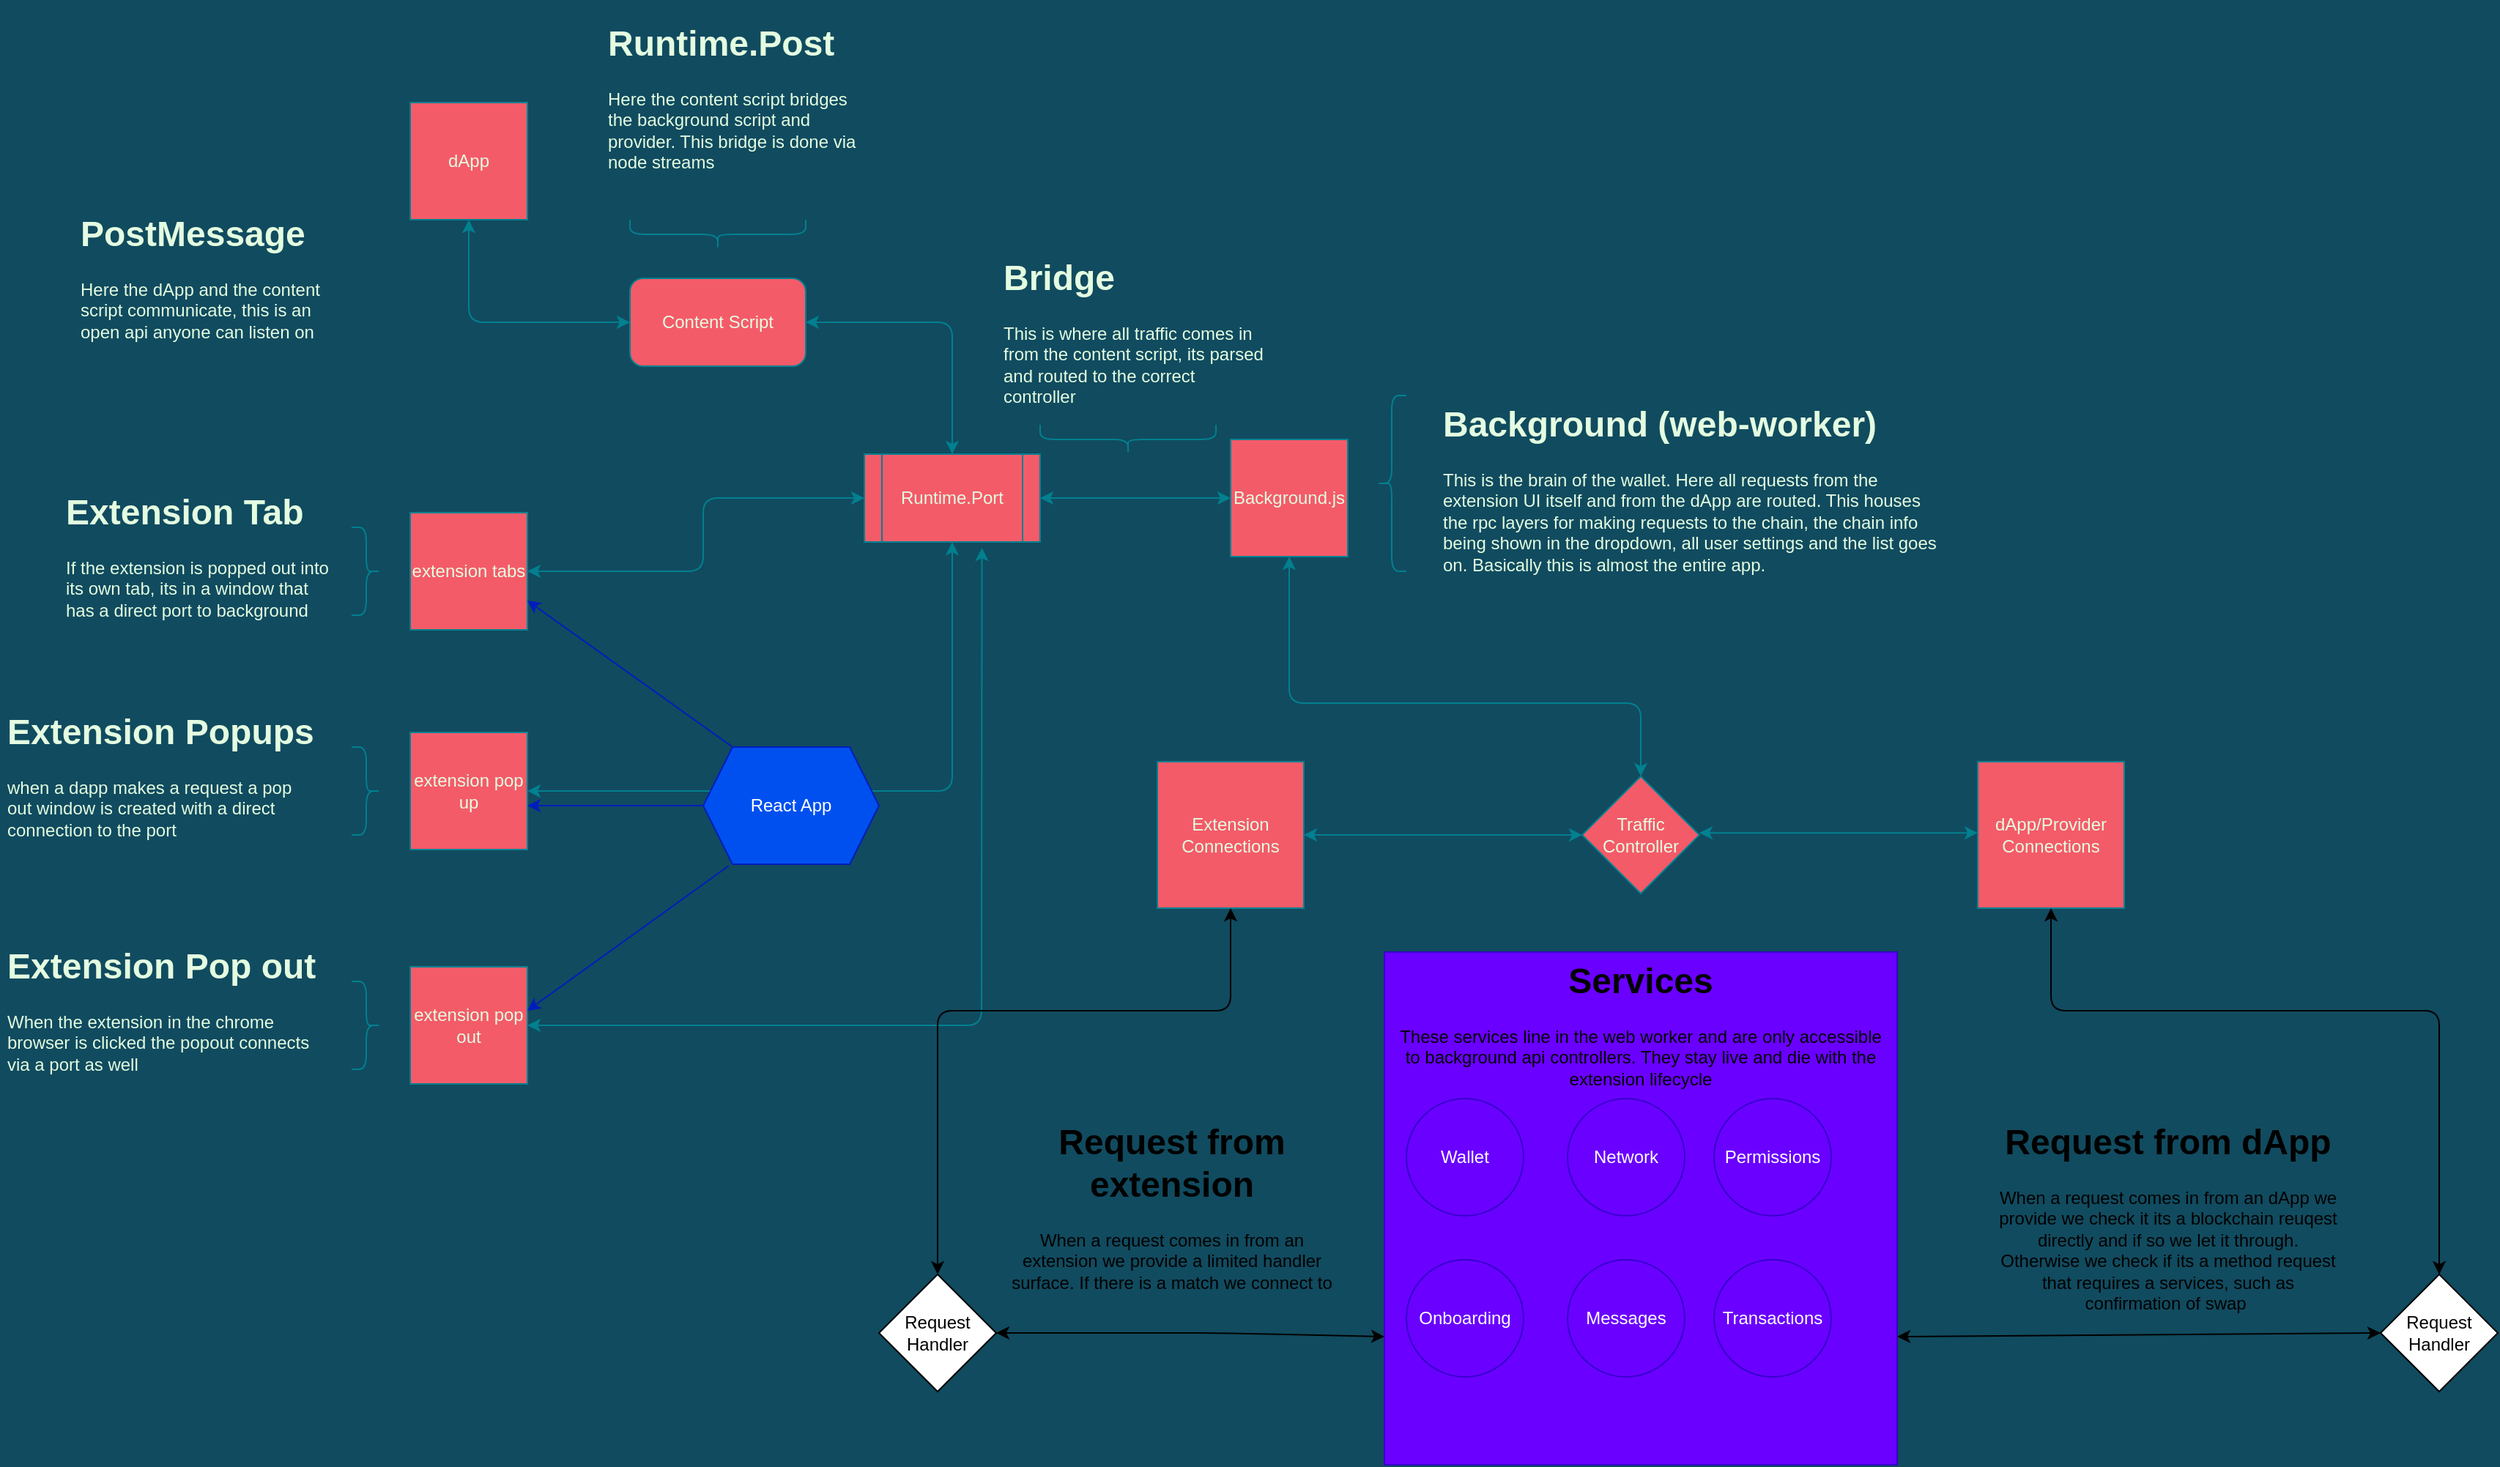 <mxfile>
    <diagram id="aZ6EJbNiV0EWviCFpwhp" name="Page-1">
        <mxGraphModel dx="3799" dy="1731" grid="1" gridSize="10" guides="1" tooltips="1" connect="1" arrows="1" fold="1" page="1" pageScale="1" pageWidth="850" pageHeight="1100" background="#114B5F" math="0" shadow="0">
            <root>
                <mxCell id="0"/>
                <mxCell id="1" parent="0"/>
                <mxCell id="2" value="Runtime.Port" style="shape=process;whiteSpace=wrap;html=1;backgroundOutline=1;fillColor=#F45B69;strokeColor=#028090;fontColor=#E4FDE1;" parent="1" vertex="1">
                    <mxGeometry x="130" y="340" width="120" height="60" as="geometry"/>
                </mxCell>
                <mxCell id="3" value="Content Script" style="rounded=1;whiteSpace=wrap;html=1;fillColor=#F45B69;strokeColor=#028090;fontColor=#E4FDE1;" parent="1" vertex="1">
                    <mxGeometry x="-30" y="220" width="120" height="60" as="geometry"/>
                </mxCell>
                <mxCell id="4" value="" style="endArrow=classic;startArrow=classic;html=1;entryX=1;entryY=0.5;entryDx=0;entryDy=0;exitX=0.5;exitY=0;exitDx=0;exitDy=0;labelBackgroundColor=#114B5F;strokeColor=#028090;fontColor=#E4FDE1;" parent="1" source="2" target="3" edge="1">
                    <mxGeometry width="50" height="50" relative="1" as="geometry">
                        <mxPoint x="30" y="320" as="sourcePoint"/>
                        <mxPoint x="80" y="270" as="targetPoint"/>
                        <Array as="points">
                            <mxPoint x="190" y="250"/>
                        </Array>
                    </mxGeometry>
                </mxCell>
                <mxCell id="5" value="dApp" style="whiteSpace=wrap;html=1;aspect=fixed;fillColor=#F45B69;strokeColor=#028090;fontColor=#E4FDE1;" parent="1" vertex="1">
                    <mxGeometry x="-180" y="100" width="80" height="80" as="geometry"/>
                </mxCell>
                <mxCell id="6" value="" style="endArrow=classic;startArrow=classic;html=1;entryX=0.5;entryY=1;entryDx=0;entryDy=0;exitX=0;exitY=0.5;exitDx=0;exitDy=0;labelBackgroundColor=#114B5F;strokeColor=#028090;fontColor=#E4FDE1;" parent="1" source="3" target="5" edge="1">
                    <mxGeometry width="50" height="50" relative="1" as="geometry">
                        <mxPoint x="-170" y="230" as="sourcePoint"/>
                        <mxPoint x="-120" y="180" as="targetPoint"/>
                        <Array as="points">
                            <mxPoint x="-140" y="250"/>
                        </Array>
                    </mxGeometry>
                </mxCell>
                <mxCell id="7" value="" style="shape=curlyBracket;whiteSpace=wrap;html=1;rounded=1;direction=west;fillColor=#F45B69;strokeColor=#028090;fontColor=#E4FDE1;" parent="1" vertex="1">
                    <mxGeometry x="-220" y="390" width="20" height="60" as="geometry"/>
                </mxCell>
                <mxCell id="8" value="&lt;h1&gt;PostMessage&lt;/h1&gt;&lt;p&gt;Here the dApp and the content script communicate, this is an open api anyone can listen on&lt;/p&gt;" style="text;html=1;strokeColor=none;fillColor=none;spacing=5;spacingTop=-20;whiteSpace=wrap;overflow=hidden;rounded=0;fontColor=#E4FDE1;" parent="1" vertex="1">
                    <mxGeometry x="-410" y="170" width="190" height="120" as="geometry"/>
                </mxCell>
                <mxCell id="9" value="" style="shape=curlyBracket;whiteSpace=wrap;html=1;rounded=1;direction=north;fillColor=#F45B69;strokeColor=#028090;fontColor=#E4FDE1;" parent="1" vertex="1">
                    <mxGeometry x="-30" y="180" width="120" height="20" as="geometry"/>
                </mxCell>
                <mxCell id="10" value="&lt;h1&gt;Runtime.Post&lt;/h1&gt;&lt;p&gt;Here the content script bridges the background script and provider. This bridge is done via node streams&lt;/p&gt;" style="text;html=1;strokeColor=none;fillColor=none;spacing=5;spacingTop=-20;whiteSpace=wrap;overflow=hidden;rounded=0;fontColor=#E4FDE1;" parent="1" vertex="1">
                    <mxGeometry x="-50" y="40" width="190" height="120" as="geometry"/>
                </mxCell>
                <mxCell id="11" value="Background.js" style="whiteSpace=wrap;html=1;aspect=fixed;fillColor=#F45B69;strokeColor=#028090;fontColor=#E4FDE1;" parent="1" vertex="1">
                    <mxGeometry x="380" y="330" width="80" height="80" as="geometry"/>
                </mxCell>
                <mxCell id="12" value="" style="endArrow=classic;startArrow=classic;html=1;entryX=0;entryY=0.5;entryDx=0;entryDy=0;exitX=1;exitY=0.5;exitDx=0;exitDy=0;labelBackgroundColor=#114B5F;strokeColor=#028090;fontColor=#E4FDE1;" parent="1" source="2" target="11" edge="1">
                    <mxGeometry width="50" height="50" relative="1" as="geometry">
                        <mxPoint x="290" y="400" as="sourcePoint"/>
                        <mxPoint x="340" y="350" as="targetPoint"/>
                    </mxGeometry>
                </mxCell>
                <mxCell id="13" value="&lt;h1&gt;Bridge&lt;/h1&gt;&lt;p&gt;This is where all traffic comes in from the content script, its parsed and routed to the correct controller&lt;/p&gt;" style="text;html=1;strokeColor=none;fillColor=none;spacing=5;spacingTop=-20;whiteSpace=wrap;overflow=hidden;rounded=0;fontColor=#E4FDE1;" parent="1" vertex="1">
                    <mxGeometry x="220" y="200" width="190" height="120" as="geometry"/>
                </mxCell>
                <mxCell id="14" value="" style="shape=curlyBracket;whiteSpace=wrap;html=1;rounded=1;direction=north;fillColor=#F45B69;strokeColor=#028090;fontColor=#E4FDE1;" parent="1" vertex="1">
                    <mxGeometry x="250" y="320" width="120" height="20" as="geometry"/>
                </mxCell>
                <mxCell id="15" value="" style="shape=curlyBracket;whiteSpace=wrap;html=1;rounded=1;direction=east;fillColor=#F45B69;strokeColor=#028090;fontColor=#E4FDE1;" parent="1" vertex="1">
                    <mxGeometry x="480" y="300" width="20" height="120" as="geometry"/>
                </mxCell>
                <mxCell id="16" value="&lt;h1&gt;Background (web-worker)&lt;/h1&gt;&lt;p&gt;This is the brain of the wallet. Here all requests from the extension UI itself and from the dApp are routed. This houses the rpc layers for making requests to the chain, the chain info being shown in the dropdown, all user settings and the list goes on. Basically this is almost the entire app.&amp;nbsp;&lt;/p&gt;" style="text;html=1;strokeColor=none;fillColor=none;spacing=5;spacingTop=-20;whiteSpace=wrap;overflow=hidden;rounded=0;fontColor=#E4FDE1;" parent="1" vertex="1">
                    <mxGeometry x="520" y="300" width="350" height="140" as="geometry"/>
                </mxCell>
                <mxCell id="17" value="" style="endArrow=classic;startArrow=classic;html=1;entryX=0.5;entryY=1;entryDx=0;entryDy=0;labelBackgroundColor=#114B5F;strokeColor=#028090;fontColor=#E4FDE1;exitX=0.5;exitY=0;exitDx=0;exitDy=0;" parent="1" target="11" edge="1" source="18">
                    <mxGeometry width="50" height="50" relative="1" as="geometry">
                        <mxPoint x="420" y="590" as="sourcePoint"/>
                        <mxPoint x="320" y="530" as="targetPoint"/>
                        <Array as="points">
                            <mxPoint x="660" y="510"/>
                            <mxPoint x="420" y="510"/>
                        </Array>
                    </mxGeometry>
                </mxCell>
                <mxCell id="18" value="Traffic Controller" style="rhombus;whiteSpace=wrap;html=1;fillColor=#F45B69;strokeColor=#028090;fontColor=#E4FDE1;" parent="1" vertex="1">
                    <mxGeometry x="620" y="560" width="80" height="80" as="geometry"/>
                </mxCell>
                <mxCell id="21" value="" style="endArrow=classic;startArrow=classic;html=1;entryX=0;entryY=0.5;entryDx=0;entryDy=0;labelBackgroundColor=#114B5F;strokeColor=#028090;fontColor=#E4FDE1;exitX=1;exitY=0.5;exitDx=0;exitDy=0;" parent="1" target="18" edge="1" source="26">
                    <mxGeometry width="50" height="50" relative="1" as="geometry">
                        <mxPoint x="420" y="870" as="sourcePoint"/>
                        <mxPoint x="460" y="640" as="targetPoint"/>
                    </mxGeometry>
                </mxCell>
                <mxCell id="26" value="Extension Connections" style="whiteSpace=wrap;html=1;aspect=fixed;fillColor=#F45B69;strokeColor=#028090;fontColor=#E4FDE1;" parent="1" vertex="1">
                    <mxGeometry x="330" y="550" width="100" height="100" as="geometry"/>
                </mxCell>
                <mxCell id="51" value="extension tabs" style="whiteSpace=wrap;html=1;aspect=fixed;fillColor=#F45B69;strokeColor=#028090;fontColor=#E4FDE1;" parent="1" vertex="1">
                    <mxGeometry x="-180" y="380" width="80" height="80" as="geometry"/>
                </mxCell>
                <mxCell id="52" value="" style="endArrow=classic;startArrow=classic;html=1;entryX=1;entryY=0.5;entryDx=0;entryDy=0;exitX=0;exitY=0.5;exitDx=0;exitDy=0;labelBackgroundColor=#114B5F;strokeColor=#028090;fontColor=#E4FDE1;" parent="1" target="51" edge="1">
                    <mxGeometry width="50" height="50" relative="1" as="geometry">
                        <mxPoint x="130" y="370" as="sourcePoint"/>
                        <mxPoint x="20" y="300" as="targetPoint"/>
                        <Array as="points">
                            <mxPoint x="20" y="370"/>
                            <mxPoint x="20" y="420"/>
                        </Array>
                    </mxGeometry>
                </mxCell>
                <mxCell id="53" value="&lt;h1&gt;Extension Tab&lt;/h1&gt;&lt;p&gt;If the extension is popped out into its own tab, its in a window that has a direct port to background&lt;/p&gt;" style="text;html=1;strokeColor=none;fillColor=none;spacing=5;spacingTop=-20;whiteSpace=wrap;overflow=hidden;rounded=0;fontColor=#E4FDE1;" vertex="1" parent="1">
                    <mxGeometry x="-420" y="360" width="190" height="120" as="geometry"/>
                </mxCell>
                <mxCell id="54" value="" style="shape=curlyBracket;whiteSpace=wrap;html=1;rounded=1;direction=west;fillColor=#F45B69;strokeColor=#028090;fontColor=#E4FDE1;" vertex="1" parent="1">
                    <mxGeometry x="-220" y="540" width="20" height="60" as="geometry"/>
                </mxCell>
                <mxCell id="55" value="extension pop up" style="whiteSpace=wrap;html=1;aspect=fixed;fillColor=#F45B69;strokeColor=#028090;fontColor=#E4FDE1;" vertex="1" parent="1">
                    <mxGeometry x="-180" y="530" width="80" height="80" as="geometry"/>
                </mxCell>
                <mxCell id="56" value="&lt;h1&gt;Extension Popups&lt;/h1&gt;&lt;p&gt;when a dapp makes a request a pop out window is created with a direct connection to the port&lt;/p&gt;" style="text;html=1;strokeColor=none;fillColor=none;spacing=5;spacingTop=-20;whiteSpace=wrap;overflow=hidden;rounded=0;fontColor=#E4FDE1;" vertex="1" parent="1">
                    <mxGeometry x="-460" y="510" width="220" height="120" as="geometry"/>
                </mxCell>
                <mxCell id="57" value="" style="endArrow=classic;startArrow=classic;html=1;entryX=1;entryY=0.5;entryDx=0;entryDy=0;exitX=0.5;exitY=1;exitDx=0;exitDy=0;labelBackgroundColor=#114B5F;strokeColor=#028090;fontColor=#E4FDE1;" edge="1" parent="1" source="2">
                    <mxGeometry width="50" height="50" relative="1" as="geometry">
                        <mxPoint x="130" y="520" as="sourcePoint"/>
                        <mxPoint x="-100" y="570" as="targetPoint"/>
                        <Array as="points">
                            <mxPoint x="190" y="570"/>
                            <mxPoint x="20" y="570"/>
                        </Array>
                    </mxGeometry>
                </mxCell>
                <mxCell id="58" value="" style="shape=curlyBracket;whiteSpace=wrap;html=1;rounded=1;direction=west;fillColor=#F45B69;strokeColor=#028090;fontColor=#E4FDE1;" vertex="1" parent="1">
                    <mxGeometry x="-220" y="700" width="20" height="60" as="geometry"/>
                </mxCell>
                <mxCell id="59" value="extension pop out" style="whiteSpace=wrap;html=1;aspect=fixed;fillColor=#F45B69;strokeColor=#028090;fontColor=#E4FDE1;" vertex="1" parent="1">
                    <mxGeometry x="-180" y="690" width="80" height="80" as="geometry"/>
                </mxCell>
                <mxCell id="60" value="&lt;h1&gt;Extension Pop out&lt;/h1&gt;&lt;p&gt;When the extension in the chrome browser is clicked the popout connects via a port as well&lt;/p&gt;" style="text;html=1;strokeColor=none;fillColor=none;spacing=5;spacingTop=-20;whiteSpace=wrap;overflow=hidden;rounded=0;fontColor=#E4FDE1;" vertex="1" parent="1">
                    <mxGeometry x="-460" y="670" width="220" height="120" as="geometry"/>
                </mxCell>
                <mxCell id="61" value="" style="endArrow=classic;startArrow=classic;html=1;entryX=1;entryY=0.5;entryDx=0;entryDy=0;exitX=0.669;exitY=1.067;exitDx=0;exitDy=0;labelBackgroundColor=#114B5F;strokeColor=#028090;fontColor=#E4FDE1;exitPerimeter=0;" edge="1" parent="1" source="2">
                    <mxGeometry width="50" height="50" relative="1" as="geometry">
                        <mxPoint x="190" y="560" as="sourcePoint"/>
                        <mxPoint x="-100" y="730" as="targetPoint"/>
                        <Array as="points">
                            <mxPoint x="210" y="730"/>
                            <mxPoint x="20" y="730"/>
                        </Array>
                    </mxGeometry>
                </mxCell>
                <mxCell id="62" value="React App" style="shape=hexagon;perimeter=hexagonPerimeter2;whiteSpace=wrap;html=1;fixedSize=1;fillColor=#0050ef;strokeColor=#001DBC;fontColor=#ffffff;" vertex="1" parent="1">
                    <mxGeometry x="20" y="540" width="120" height="80" as="geometry"/>
                </mxCell>
                <mxCell id="63" value="" style="endArrow=classic;html=1;entryX=1;entryY=0.75;entryDx=0;entryDy=0;exitX=0.167;exitY=0;exitDx=0;exitDy=0;exitPerimeter=0;fillColor=#0050ef;strokeColor=#001DBC;" edge="1" parent="1" source="62" target="51">
                    <mxGeometry width="50" height="50" relative="1" as="geometry">
                        <mxPoint x="170" y="500" as="sourcePoint"/>
                        <mxPoint x="220" y="450" as="targetPoint"/>
                    </mxGeometry>
                </mxCell>
                <mxCell id="64" value="" style="endArrow=classic;html=1;entryX=1;entryY=0.75;entryDx=0;entryDy=0;exitX=0;exitY=0.5;exitDx=0;exitDy=0;fillColor=#0050ef;strokeColor=#001DBC;" edge="1" parent="1" source="62">
                    <mxGeometry width="50" height="50" relative="1" as="geometry">
                        <mxPoint x="20.04" y="660" as="sourcePoint"/>
                        <mxPoint x="-100" y="580" as="targetPoint"/>
                    </mxGeometry>
                </mxCell>
                <mxCell id="65" value="" style="endArrow=classic;html=1;entryX=1;entryY=0.75;entryDx=0;entryDy=0;exitX=0.145;exitY=1.014;exitDx=0;exitDy=0;exitPerimeter=0;fillColor=#0050ef;strokeColor=#001DBC;" edge="1" parent="1" source="62">
                    <mxGeometry width="50" height="50" relative="1" as="geometry">
                        <mxPoint y="700" as="sourcePoint"/>
                        <mxPoint x="-100" y="720" as="targetPoint"/>
                    </mxGeometry>
                </mxCell>
                <mxCell id="66" value="dApp/Provider Connections" style="whiteSpace=wrap;html=1;aspect=fixed;fillColor=#F45B69;strokeColor=#028090;fontColor=#E4FDE1;" vertex="1" parent="1">
                    <mxGeometry x="890" y="550" width="100" height="100" as="geometry"/>
                </mxCell>
                <mxCell id="67" value="" style="endArrow=classic;startArrow=classic;html=1;entryX=0;entryY=0.5;entryDx=0;entryDy=0;labelBackgroundColor=#114B5F;strokeColor=#028090;fontColor=#E4FDE1;exitX=1;exitY=0.5;exitDx=0;exitDy=0;" edge="1" parent="1">
                    <mxGeometry width="50" height="50" relative="1" as="geometry">
                        <mxPoint x="700" y="598.57" as="sourcePoint"/>
                        <mxPoint x="890" y="598.57" as="targetPoint"/>
                    </mxGeometry>
                </mxCell>
                <mxCell id="68" value="" style="whiteSpace=wrap;html=1;aspect=fixed;fillColor=#6a00ff;strokeColor=#3700CC;fontColor=#ffffff;rounded=0;glass=0;" vertex="1" parent="1">
                    <mxGeometry x="485" y="680" width="350" height="350" as="geometry"/>
                </mxCell>
                <mxCell id="69" value="&lt;h1&gt;Services&lt;/h1&gt;&lt;p&gt;These services line in the web worker and are only accessible to background api controllers. They stay live and die with the extension lifecycle&lt;/p&gt;" style="text;html=1;strokeColor=none;fillColor=none;spacing=5;spacingTop=-20;whiteSpace=wrap;overflow=hidden;rounded=0;glass=0;align=center;" vertex="1" parent="1">
                    <mxGeometry x="490" y="680" width="340" height="120" as="geometry"/>
                </mxCell>
                <mxCell id="70" value="Wallet" style="ellipse;whiteSpace=wrap;html=1;aspect=fixed;rounded=0;glass=0;align=center;fillColor=#6a00ff;strokeColor=#3700CC;fontColor=#ffffff;" vertex="1" parent="1">
                    <mxGeometry x="500" y="780" width="80" height="80" as="geometry"/>
                </mxCell>
                <mxCell id="71" value="Network" style="ellipse;whiteSpace=wrap;html=1;aspect=fixed;rounded=0;glass=0;align=center;fillColor=#6a00ff;strokeColor=#3700CC;fontColor=#ffffff;" vertex="1" parent="1">
                    <mxGeometry x="610" y="780" width="80" height="80" as="geometry"/>
                </mxCell>
                <mxCell id="72" value="Permissions&lt;span style=&quot;color: rgba(0 , 0 , 0 , 0) ; font-family: monospace ; font-size: 0px&quot;&gt;%3CmxGraphModel%3E%3Croot%3E%3CmxCell%20id%3D%220%22%2F%3E%3CmxCell%20id%3D%221%22%20parent%3D%220%22%2F%3E%3CmxCell%20id%3D%222%22%20value%3D%22Network%22%20style%3D%22ellipse%3BwhiteSpace%3Dwrap%3Bhtml%3D1%3Baspect%3Dfixed%3Brounded%3D0%3Bglass%3D0%3Balign%3Dcenter%3BfillColor%3D%236a00ff%3BstrokeColor%3D%233700CC%3BfontColor%3D%23ffffff%3B%22%20vertex%3D%221%22%20parent%3D%221%22%3E%3CmxGeometry%20x%3D%22630%22%20y%3D%22660%22%20width%3D%2280%22%20height%3D%2280%22%20as%3D%22geometry%22%2F%3E%3C%2FmxCell%3E%3C%2Froot%3E%3C%2FmxGraphModel%3E&lt;/span&gt;" style="ellipse;whiteSpace=wrap;html=1;aspect=fixed;rounded=0;glass=0;align=center;fillColor=#6a00ff;strokeColor=#3700CC;fontColor=#ffffff;" vertex="1" parent="1">
                    <mxGeometry x="710" y="780" width="80" height="80" as="geometry"/>
                </mxCell>
                <mxCell id="73" value="Onboarding" style="ellipse;whiteSpace=wrap;html=1;aspect=fixed;rounded=0;glass=0;align=center;fillColor=#6a00ff;strokeColor=#3700CC;fontColor=#ffffff;" vertex="1" parent="1">
                    <mxGeometry x="500" y="890" width="80" height="80" as="geometry"/>
                </mxCell>
                <mxCell id="74" value="Messages" style="ellipse;whiteSpace=wrap;html=1;aspect=fixed;rounded=0;glass=0;align=center;fillColor=#6a00ff;strokeColor=#3700CC;fontColor=#ffffff;" vertex="1" parent="1">
                    <mxGeometry x="610" y="890" width="80" height="80" as="geometry"/>
                </mxCell>
                <mxCell id="75" value="Transactions" style="ellipse;whiteSpace=wrap;html=1;aspect=fixed;rounded=0;glass=0;align=center;fillColor=#6a00ff;strokeColor=#3700CC;fontColor=#ffffff;" vertex="1" parent="1">
                    <mxGeometry x="710" y="890" width="80" height="80" as="geometry"/>
                </mxCell>
                <mxCell id="77" value="Request Handler" style="rhombus;whiteSpace=wrap;html=1;rounded=0;glass=0;align=center;" vertex="1" parent="1">
                    <mxGeometry x="140" y="900" width="80" height="80" as="geometry"/>
                </mxCell>
                <mxCell id="80" value="" style="endArrow=classic;startArrow=classic;html=1;exitX=0.5;exitY=1;exitDx=0;exitDy=0;entryX=0.5;entryY=0;entryDx=0;entryDy=0;" edge="1" parent="1" source="26" target="77">
                    <mxGeometry width="50" height="50" relative="1" as="geometry">
                        <mxPoint x="790" y="850" as="sourcePoint"/>
                        <mxPoint x="840" y="800" as="targetPoint"/>
                        <Array as="points">
                            <mxPoint x="380" y="720"/>
                            <mxPoint x="280" y="720"/>
                            <mxPoint x="180" y="720"/>
                        </Array>
                    </mxGeometry>
                </mxCell>
                <mxCell id="81" value="" style="endArrow=classic;startArrow=classic;html=1;entryX=0;entryY=0.75;entryDx=0;entryDy=0;exitX=1;exitY=0.5;exitDx=0;exitDy=0;" edge="1" parent="1" source="77" target="68">
                    <mxGeometry width="50" height="50" relative="1" as="geometry">
                        <mxPoint x="320" y="855" as="sourcePoint"/>
                        <mxPoint x="390" y="840" as="targetPoint"/>
                        <Array as="points">
                            <mxPoint x="370" y="940"/>
                        </Array>
                    </mxGeometry>
                </mxCell>
                <mxCell id="82" value="&lt;h1&gt;Request from extension&lt;/h1&gt;&lt;p&gt;When a request comes in from an extension we provide a limited handler surface. If there is a match we connect to the proper entity and respond or return an error&amp;nbsp;&lt;/p&gt;" style="text;html=1;strokeColor=none;fillColor=none;spacing=5;spacingTop=-20;whiteSpace=wrap;overflow=hidden;rounded=0;glass=0;align=center;" vertex="1" parent="1">
                    <mxGeometry x="220" y="790" width="240" height="120" as="geometry"/>
                </mxCell>
                <mxCell id="83" value="Request Handler" style="rhombus;whiteSpace=wrap;html=1;rounded=0;glass=0;align=center;" vertex="1" parent="1">
                    <mxGeometry x="1165" y="900" width="80" height="80" as="geometry"/>
                </mxCell>
                <mxCell id="84" value="" style="endArrow=classic;startArrow=classic;html=1;exitX=0.5;exitY=1;exitDx=0;exitDy=0;entryX=0.5;entryY=0;entryDx=0;entryDy=0;" edge="1" parent="1" target="83">
                    <mxGeometry width="50" height="50" relative="1" as="geometry">
                        <mxPoint x="940" y="650" as="sourcePoint"/>
                        <mxPoint x="740" y="900.0" as="targetPoint"/>
                        <Array as="points">
                            <mxPoint x="940" y="720"/>
                            <mxPoint x="1205" y="720"/>
                        </Array>
                    </mxGeometry>
                </mxCell>
                <mxCell id="85" value="" style="endArrow=classic;startArrow=classic;html=1;entryX=0;entryY=0.5;entryDx=0;entryDy=0;exitX=1;exitY=0.75;exitDx=0;exitDy=0;" edge="1" parent="1" source="68" target="83">
                    <mxGeometry width="50" height="50" relative="1" as="geometry">
                        <mxPoint x="950" y="910" as="sourcePoint"/>
                        <mxPoint x="1000" y="860" as="targetPoint"/>
                    </mxGeometry>
                </mxCell>
                <mxCell id="86" value="&lt;h1&gt;Request from dApp&lt;/h1&gt;&lt;p&gt;When a request comes in from an dApp we provide we check it its a blockchain reuqest directly and if so we let it through. Otherwise we check if its a method request that requires a services, such as confirmation of swap&amp;nbsp;&lt;/p&gt;" style="text;html=1;strokeColor=none;fillColor=none;spacing=5;spacingTop=-20;whiteSpace=wrap;overflow=hidden;rounded=0;glass=0;align=center;" vertex="1" parent="1">
                    <mxGeometry x="900" y="790" width="240" height="140" as="geometry"/>
                </mxCell>
            </root>
        </mxGraphModel>
    </diagram>
</mxfile>